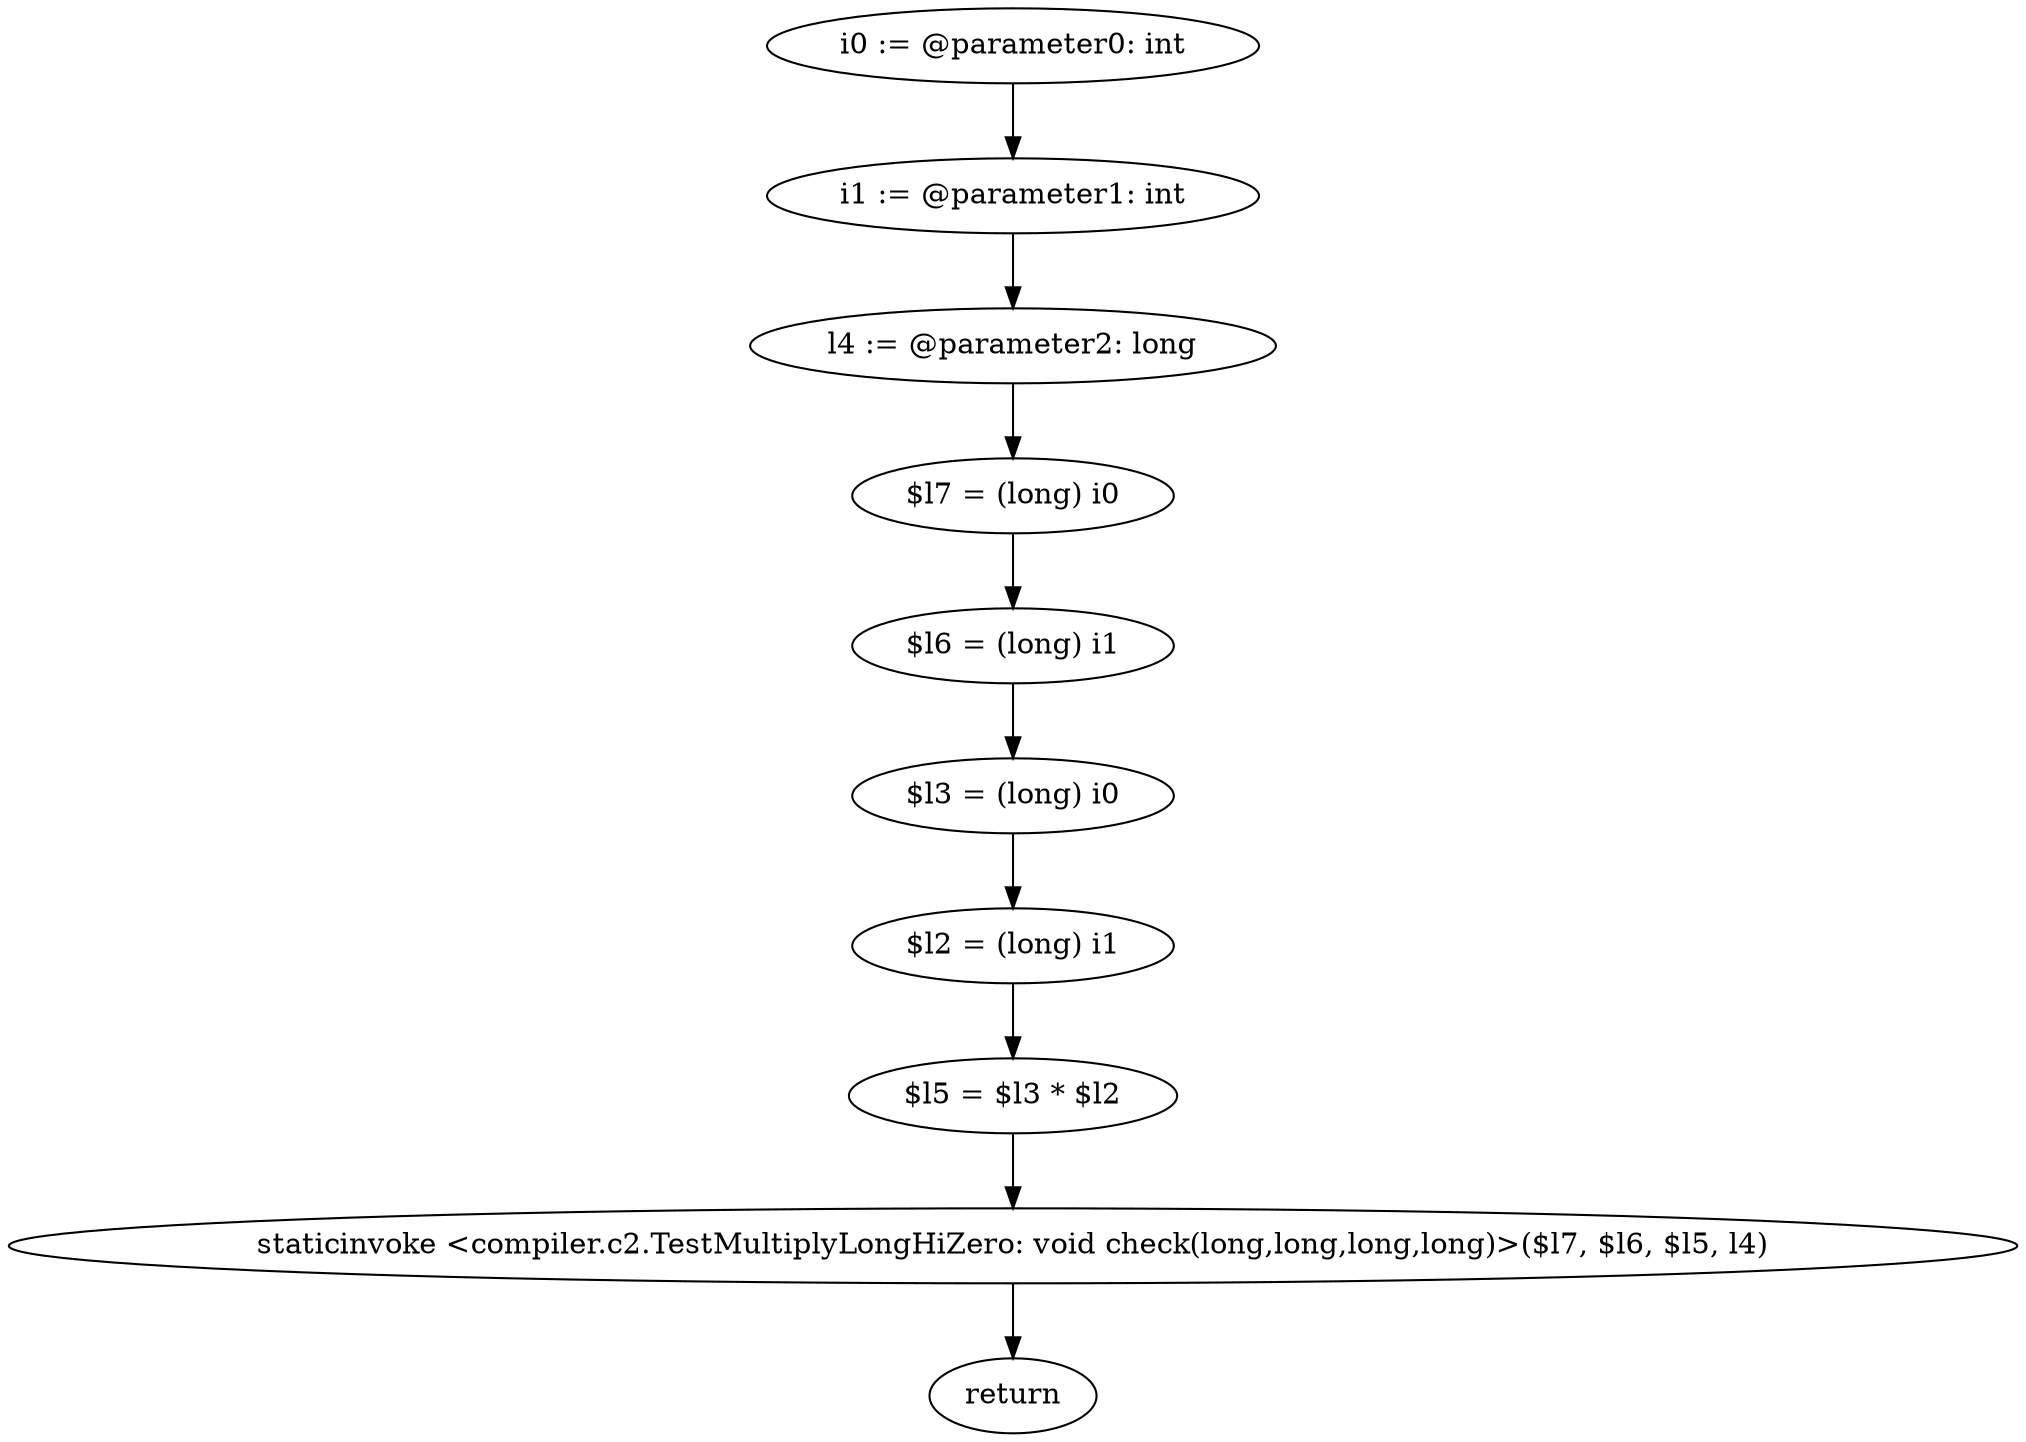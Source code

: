digraph "unitGraph" {
    "i0 := @parameter0: int"
    "i1 := @parameter1: int"
    "l4 := @parameter2: long"
    "$l7 = (long) i0"
    "$l6 = (long) i1"
    "$l3 = (long) i0"
    "$l2 = (long) i1"
    "$l5 = $l3 * $l2"
    "staticinvoke <compiler.c2.TestMultiplyLongHiZero: void check(long,long,long,long)>($l7, $l6, $l5, l4)"
    "return"
    "i0 := @parameter0: int"->"i1 := @parameter1: int";
    "i1 := @parameter1: int"->"l4 := @parameter2: long";
    "l4 := @parameter2: long"->"$l7 = (long) i0";
    "$l7 = (long) i0"->"$l6 = (long) i1";
    "$l6 = (long) i1"->"$l3 = (long) i0";
    "$l3 = (long) i0"->"$l2 = (long) i1";
    "$l2 = (long) i1"->"$l5 = $l3 * $l2";
    "$l5 = $l3 * $l2"->"staticinvoke <compiler.c2.TestMultiplyLongHiZero: void check(long,long,long,long)>($l7, $l6, $l5, l4)";
    "staticinvoke <compiler.c2.TestMultiplyLongHiZero: void check(long,long,long,long)>($l7, $l6, $l5, l4)"->"return";
}

